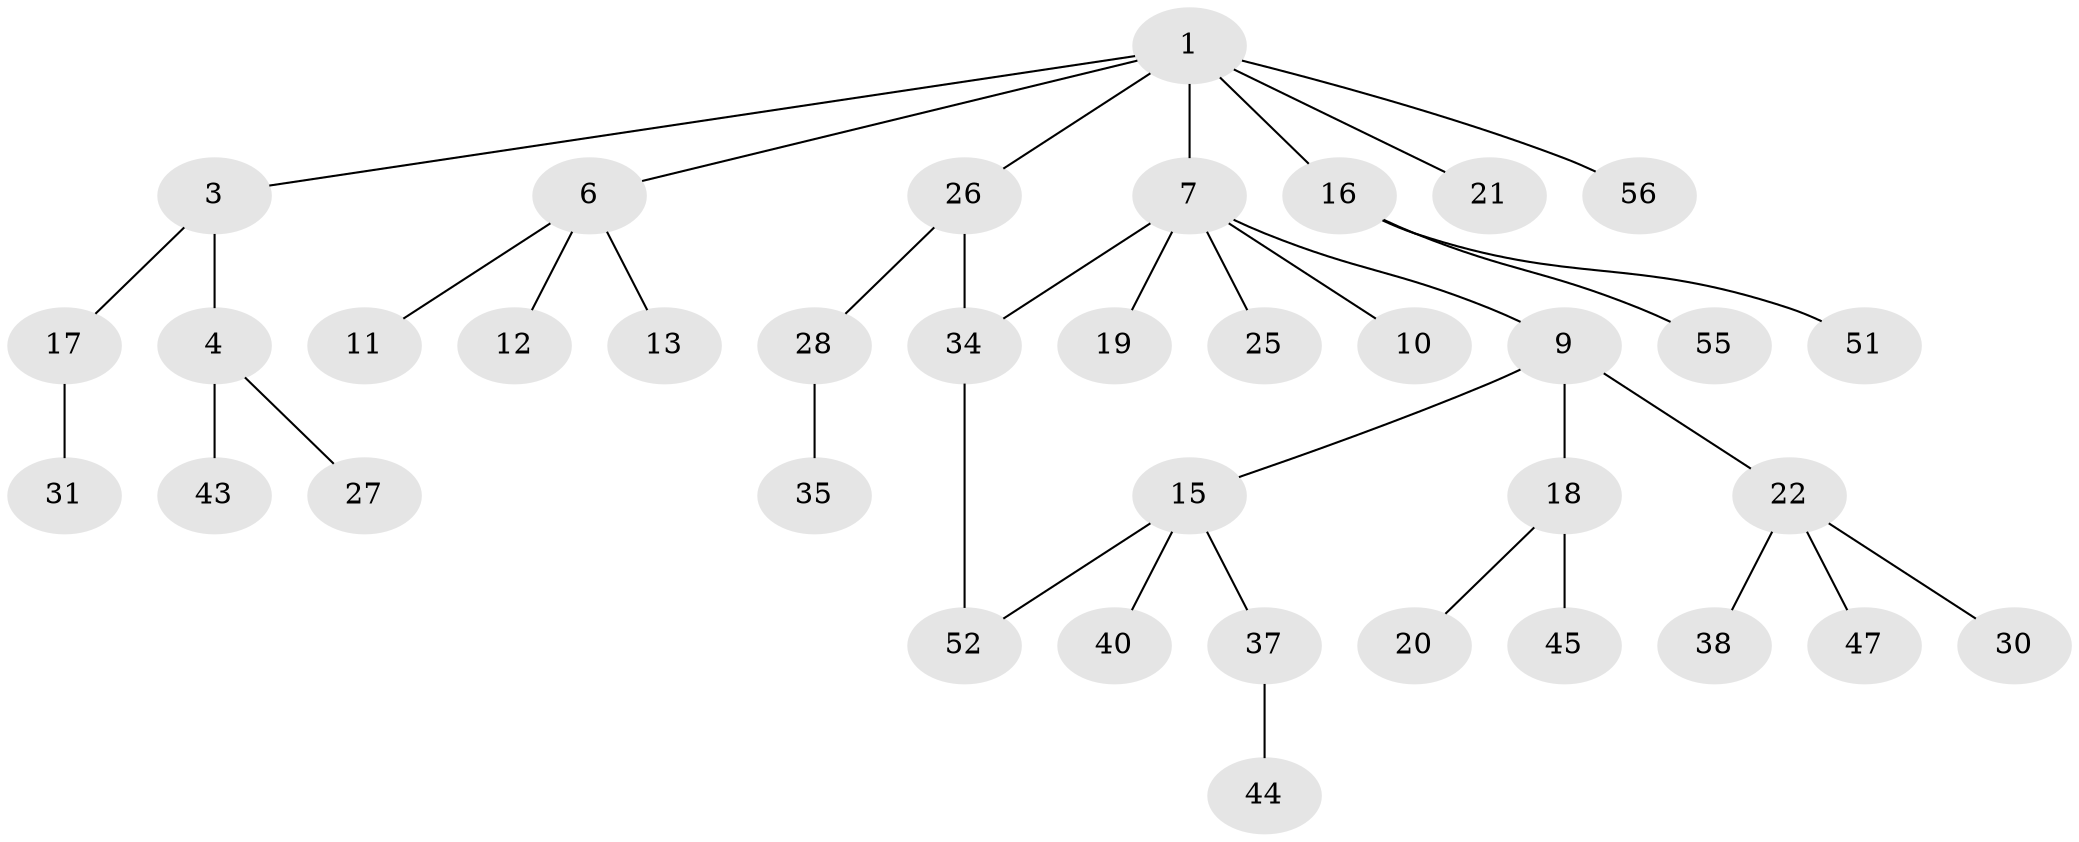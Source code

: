 // Generated by graph-tools (version 1.1) at 2025/51/02/27/25 19:51:38]
// undirected, 37 vertices, 38 edges
graph export_dot {
graph [start="1"]
  node [color=gray90,style=filled];
  1 [super="+2"];
  3;
  4 [super="+5"];
  6 [super="+14"];
  7 [super="+8"];
  9 [super="+53"];
  10;
  11 [super="+41"];
  12;
  13 [super="+24"];
  15 [super="+29"];
  16 [super="+49"];
  17 [super="+32"];
  18 [super="+48"];
  19 [super="+33"];
  20;
  21;
  22 [super="+23"];
  25;
  26 [super="+50"];
  27;
  28 [super="+54"];
  30;
  31;
  34 [super="+36"];
  35;
  37 [super="+42"];
  38 [super="+39"];
  40;
  43;
  44;
  45 [super="+46"];
  47;
  51;
  52;
  55;
  56;
  1 -- 7;
  1 -- 16;
  1 -- 56;
  1 -- 3;
  1 -- 21;
  1 -- 6;
  1 -- 26;
  3 -- 4;
  3 -- 17;
  4 -- 27;
  4 -- 43;
  6 -- 11;
  6 -- 12;
  6 -- 13;
  7 -- 9;
  7 -- 10;
  7 -- 25;
  7 -- 34;
  7 -- 19;
  9 -- 15;
  9 -- 18;
  9 -- 22;
  15 -- 37;
  15 -- 40;
  15 -- 52;
  16 -- 55;
  16 -- 51;
  17 -- 31;
  18 -- 20;
  18 -- 45;
  22 -- 30;
  22 -- 38;
  22 -- 47;
  26 -- 28;
  26 -- 34;
  28 -- 35;
  34 -- 52;
  37 -- 44;
}
